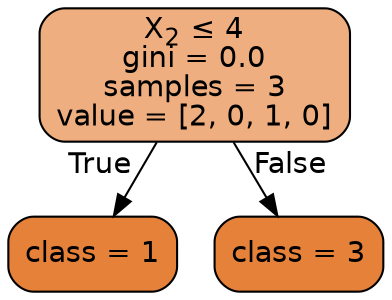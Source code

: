 
    digraph Tree {
    node [shape=box, style="filled, rounded", color="black", fontname=helvetica] ;
    edge [fontname=helvetica] ;
        0 [label=<X<SUB>2</SUB> &le; 4<br/>gini = 0.0<br/>samples = 3<br/>value = [2, 0, 1, 0]>, fillcolor="#e58139a4"] ;
    1 [label="class = 1", fillcolor="#e58139ff"] ;
    2 [label="class = 3", fillcolor="#e58139ff"] ;
    0 -> 1 [labeldistance=2.5, labelangle=45, headlabel="True"] ;
    0 -> 2 [labeldistance=2.5, labelangle=-45, headlabel="False"] ;

    }
    